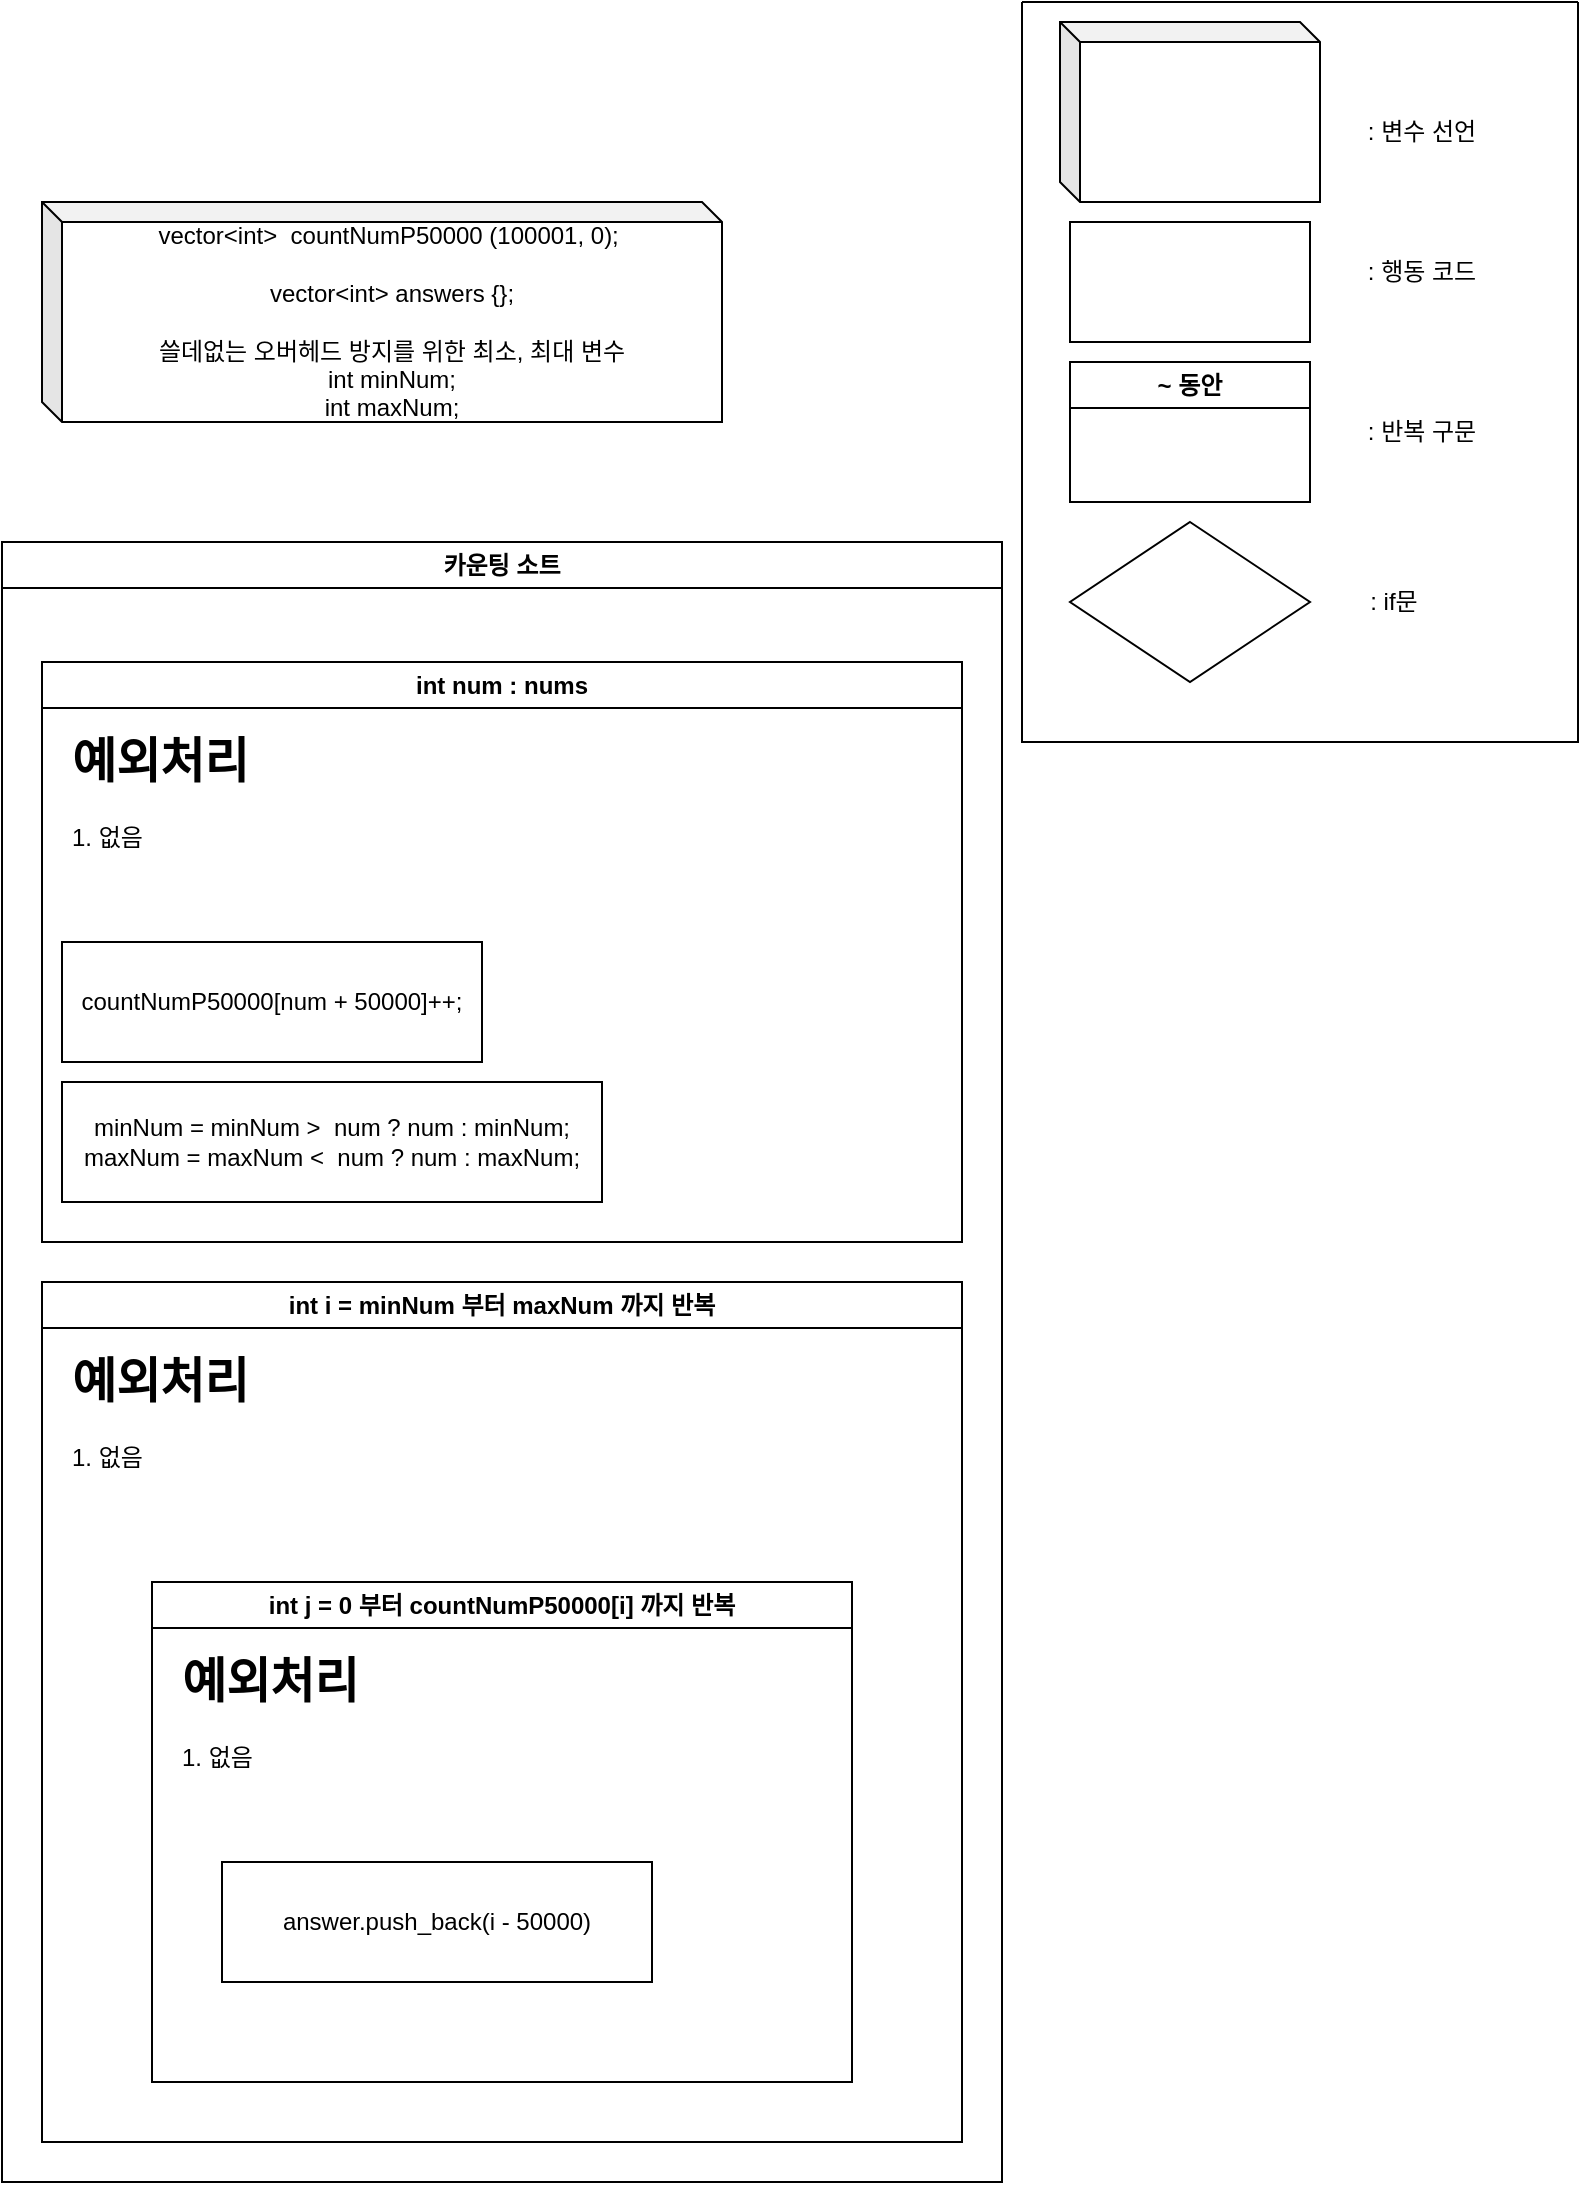 <mxfile version="22.1.16" type="device">
  <diagram name="페이지-1" id="_l5jssnJXY5AQyP5Atrb">
    <mxGraphModel dx="1186" dy="638" grid="1" gridSize="10" guides="1" tooltips="1" connect="1" arrows="1" fold="1" page="1" pageScale="1" pageWidth="827" pageHeight="1169" math="0" shadow="0">
      <root>
        <mxCell id="0" />
        <mxCell id="1" parent="0" />
        <mxCell id="4hV88wfmnfqBOtw-tdRx-1" value="" style="swimlane;startSize=0;" vertex="1" parent="1">
          <mxGeometry x="540" y="10" width="278" height="370" as="geometry" />
        </mxCell>
        <mxCell id="4hV88wfmnfqBOtw-tdRx-2" value=": 변수 선언" style="text;html=1;align=center;verticalAlign=middle;whiteSpace=wrap;rounded=0;" vertex="1" parent="4hV88wfmnfqBOtw-tdRx-1">
          <mxGeometry x="170" y="50" width="60" height="30" as="geometry" />
        </mxCell>
        <mxCell id="4hV88wfmnfqBOtw-tdRx-3" value="" style="rounded=0;whiteSpace=wrap;html=1;" vertex="1" parent="4hV88wfmnfqBOtw-tdRx-1">
          <mxGeometry x="24" y="110" width="120" height="60" as="geometry" />
        </mxCell>
        <mxCell id="4hV88wfmnfqBOtw-tdRx-4" value=": 행동 코드" style="text;html=1;align=center;verticalAlign=middle;whiteSpace=wrap;rounded=0;" vertex="1" parent="4hV88wfmnfqBOtw-tdRx-1">
          <mxGeometry x="170" y="120" width="60" height="30" as="geometry" />
        </mxCell>
        <mxCell id="4hV88wfmnfqBOtw-tdRx-5" value="~ 동안" style="swimlane;whiteSpace=wrap;html=1;" vertex="1" parent="4hV88wfmnfqBOtw-tdRx-1">
          <mxGeometry x="24" y="180" width="120" height="70" as="geometry" />
        </mxCell>
        <mxCell id="4hV88wfmnfqBOtw-tdRx-6" value=": 반복 구문" style="text;html=1;align=center;verticalAlign=middle;whiteSpace=wrap;rounded=0;" vertex="1" parent="4hV88wfmnfqBOtw-tdRx-1">
          <mxGeometry x="170" y="200" width="60" height="30" as="geometry" />
        </mxCell>
        <mxCell id="4hV88wfmnfqBOtw-tdRx-7" value="" style="rhombus;whiteSpace=wrap;html=1;" vertex="1" parent="4hV88wfmnfqBOtw-tdRx-1">
          <mxGeometry x="24" y="260" width="120" height="80" as="geometry" />
        </mxCell>
        <mxCell id="4hV88wfmnfqBOtw-tdRx-8" value=": if문" style="text;html=1;align=center;verticalAlign=middle;whiteSpace=wrap;rounded=0;" vertex="1" parent="4hV88wfmnfqBOtw-tdRx-1">
          <mxGeometry x="156" y="285" width="60" height="30" as="geometry" />
        </mxCell>
        <mxCell id="4hV88wfmnfqBOtw-tdRx-9" value="" style="shape=cube;whiteSpace=wrap;html=1;boundedLbl=1;backgroundOutline=1;darkOpacity=0.05;darkOpacity2=0.1;size=10;" vertex="1" parent="4hV88wfmnfqBOtw-tdRx-1">
          <mxGeometry x="19" y="10" width="130" height="90" as="geometry" />
        </mxCell>
        <mxCell id="4hV88wfmnfqBOtw-tdRx-10" value="카운팅 소트" style="swimlane;whiteSpace=wrap;html=1;" vertex="1" parent="1">
          <mxGeometry x="30" y="280" width="500" height="820" as="geometry" />
        </mxCell>
        <mxCell id="4hV88wfmnfqBOtw-tdRx-12" value="int num : nums" style="swimlane;whiteSpace=wrap;html=1;" vertex="1" parent="4hV88wfmnfqBOtw-tdRx-10">
          <mxGeometry x="20" y="60" width="460" height="290" as="geometry" />
        </mxCell>
        <mxCell id="4hV88wfmnfqBOtw-tdRx-13" value="&lt;h1&gt;예외처리&lt;/h1&gt;&lt;p&gt;1. 없음&lt;/p&gt;" style="text;html=1;strokeColor=none;fillColor=none;spacing=5;spacingTop=-20;whiteSpace=wrap;overflow=hidden;rounded=0;" vertex="1" parent="4hV88wfmnfqBOtw-tdRx-12">
          <mxGeometry x="10" y="30" width="370" height="120" as="geometry" />
        </mxCell>
        <mxCell id="4hV88wfmnfqBOtw-tdRx-14" value="countNumP50000[num + 50000]++;" style="rounded=0;whiteSpace=wrap;html=1;" vertex="1" parent="4hV88wfmnfqBOtw-tdRx-12">
          <mxGeometry x="10" y="140" width="210" height="60" as="geometry" />
        </mxCell>
        <mxCell id="4hV88wfmnfqBOtw-tdRx-15" value="minNum = minNum &amp;gt;&amp;nbsp; num ? num : minNum;&lt;br&gt;maxNum = maxNum &amp;lt;&amp;nbsp; num ? num : maxNum;" style="rounded=0;whiteSpace=wrap;html=1;" vertex="1" parent="4hV88wfmnfqBOtw-tdRx-12">
          <mxGeometry x="10" y="210" width="270" height="60" as="geometry" />
        </mxCell>
        <mxCell id="4hV88wfmnfqBOtw-tdRx-16" value="int i = minNum 부터 maxNum 까지 반복" style="swimlane;whiteSpace=wrap;html=1;" vertex="1" parent="4hV88wfmnfqBOtw-tdRx-10">
          <mxGeometry x="20" y="370" width="460" height="430" as="geometry" />
        </mxCell>
        <mxCell id="4hV88wfmnfqBOtw-tdRx-17" value="&lt;h1&gt;예외처리&lt;/h1&gt;&lt;p&gt;1. 없음&lt;/p&gt;" style="text;html=1;strokeColor=none;fillColor=none;spacing=5;spacingTop=-20;whiteSpace=wrap;overflow=hidden;rounded=0;" vertex="1" parent="4hV88wfmnfqBOtw-tdRx-16">
          <mxGeometry x="10" y="30" width="386" height="120" as="geometry" />
        </mxCell>
        <mxCell id="4hV88wfmnfqBOtw-tdRx-20" value="int j = 0 부터 countNumP50000[i] 까지 반복" style="swimlane;whiteSpace=wrap;html=1;" vertex="1" parent="4hV88wfmnfqBOtw-tdRx-16">
          <mxGeometry x="55" y="150" width="350" height="250" as="geometry" />
        </mxCell>
        <mxCell id="4hV88wfmnfqBOtw-tdRx-21" value="&lt;h1&gt;예외처리&lt;/h1&gt;&lt;p&gt;1. 없음&lt;/p&gt;" style="text;html=1;strokeColor=none;fillColor=none;spacing=5;spacingTop=-20;whiteSpace=wrap;overflow=hidden;rounded=0;" vertex="1" parent="4hV88wfmnfqBOtw-tdRx-20">
          <mxGeometry x="10" y="30" width="386" height="120" as="geometry" />
        </mxCell>
        <mxCell id="4hV88wfmnfqBOtw-tdRx-22" value="answer.push_back(i - 50000)" style="rounded=0;whiteSpace=wrap;html=1;" vertex="1" parent="4hV88wfmnfqBOtw-tdRx-20">
          <mxGeometry x="35" y="140" width="215" height="60" as="geometry" />
        </mxCell>
        <mxCell id="4hV88wfmnfqBOtw-tdRx-11" value="vector&amp;lt;int&amp;gt;&amp;nbsp; countNumP50000 (100001, 0);&amp;nbsp;&lt;br&gt;&lt;br&gt;vector&amp;lt;int&amp;gt; answers {};&lt;br&gt;&lt;br&gt;쓸데없는 오버헤드 방지를 위한 최소, 최대 변수&lt;br&gt;int minNum;&lt;br&gt;int maxNum;" style="shape=cube;whiteSpace=wrap;html=1;boundedLbl=1;backgroundOutline=1;darkOpacity=0.05;darkOpacity2=0.1;size=10;" vertex="1" parent="1">
          <mxGeometry x="50" y="110" width="340" height="110" as="geometry" />
        </mxCell>
      </root>
    </mxGraphModel>
  </diagram>
</mxfile>
